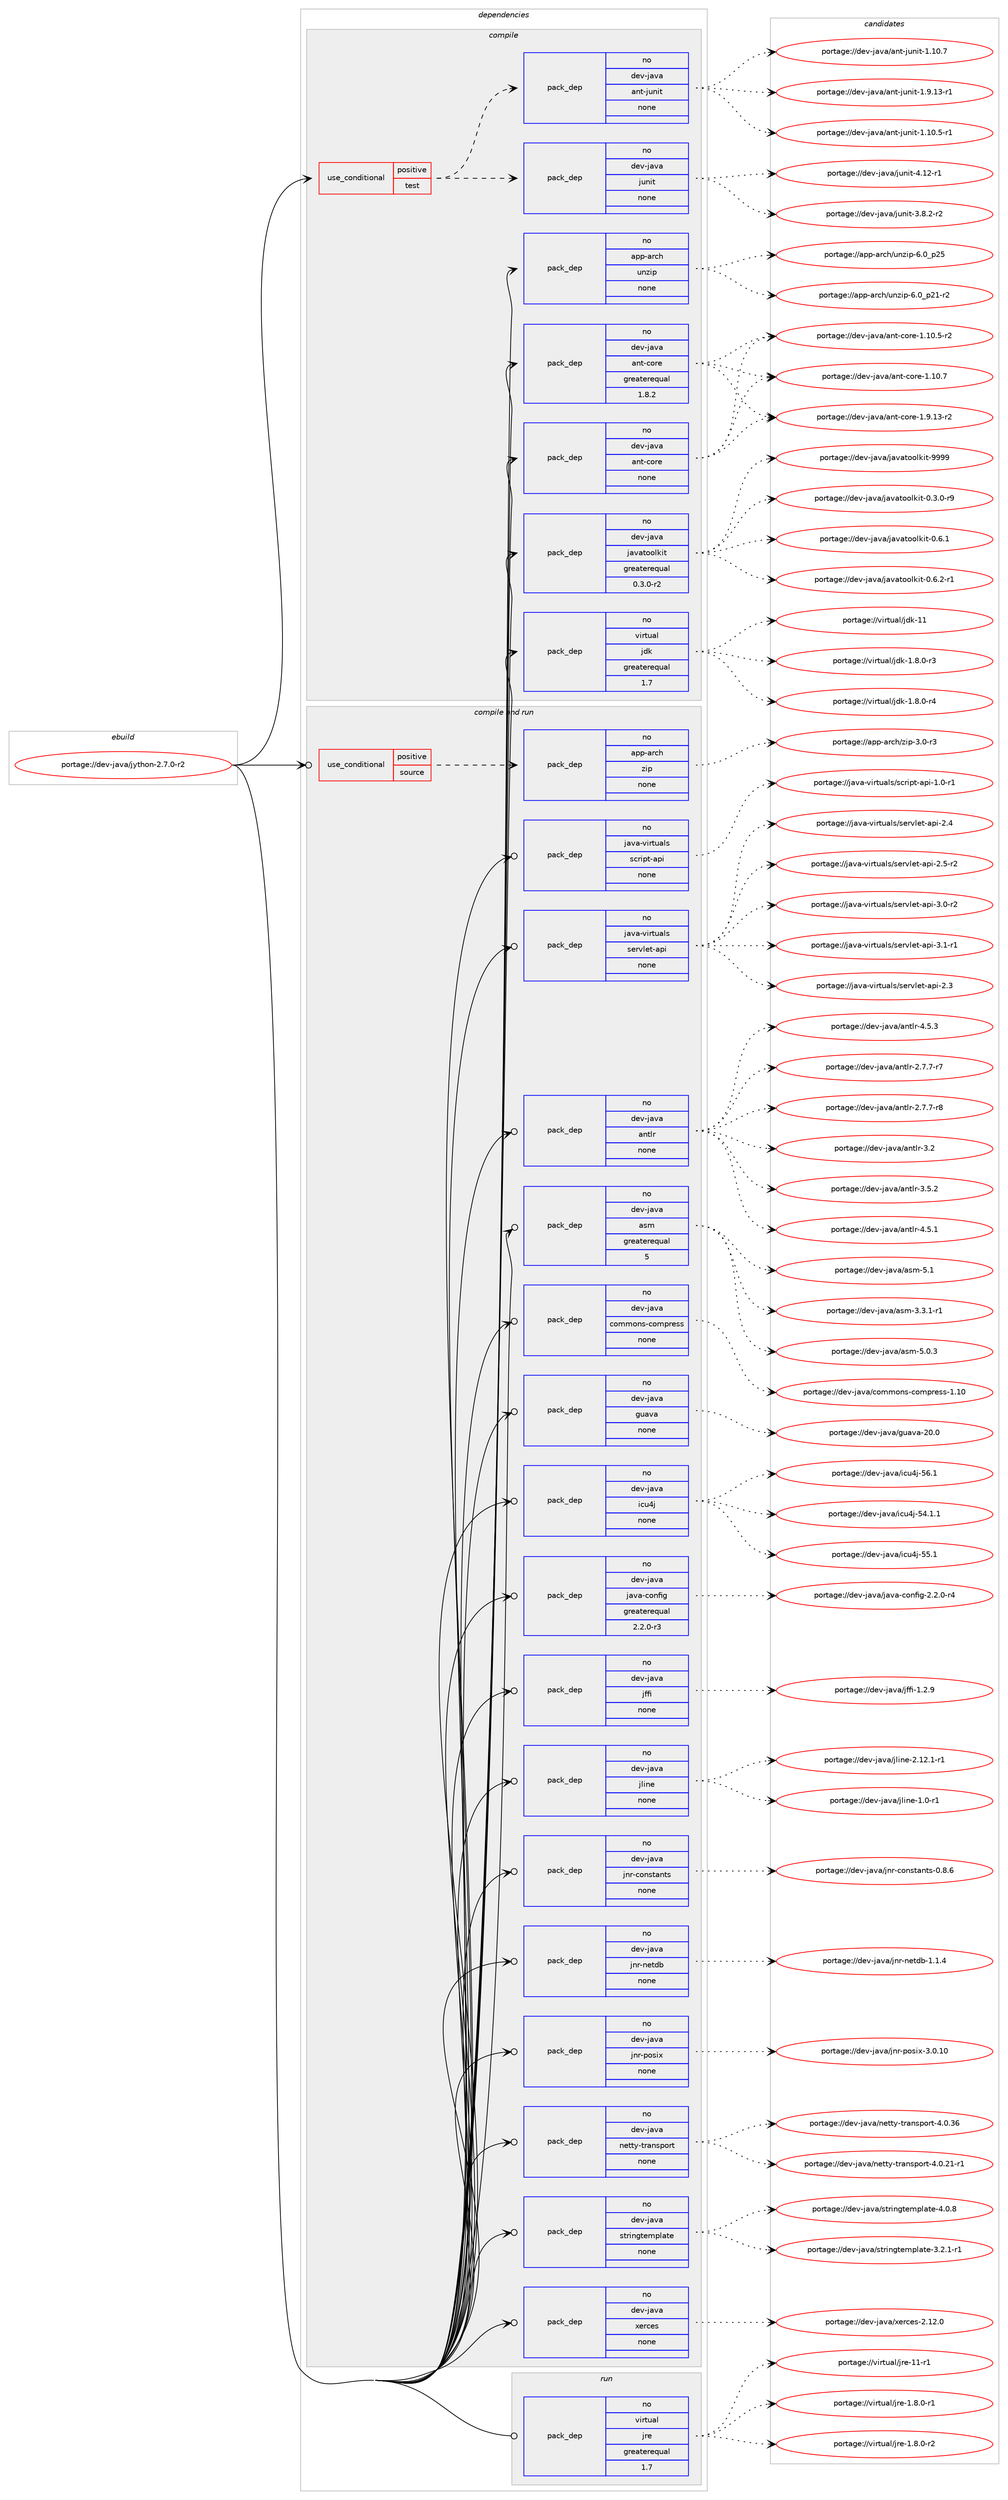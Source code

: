 digraph prolog {

# *************
# Graph options
# *************

newrank=true;
concentrate=true;
compound=true;
graph [rankdir=LR,fontname=Helvetica,fontsize=10,ranksep=1.5];#, ranksep=2.5, nodesep=0.2];
edge  [arrowhead=vee];
node  [fontname=Helvetica,fontsize=10];

# **********
# The ebuild
# **********

subgraph cluster_leftcol {
color=gray;
rank=same;
label=<<i>ebuild</i>>;
id [label="portage://dev-java/jython-2.7.0-r2", color=red, width=4, href="../dev-java/jython-2.7.0-r2.svg"];
}

# ****************
# The dependencies
# ****************

subgraph cluster_midcol {
color=gray;
label=<<i>dependencies</i>>;
subgraph cluster_compile {
fillcolor="#eeeeee";
style=filled;
label=<<i>compile</i>>;
subgraph cond18607 {
dependency90106 [label=<<TABLE BORDER="0" CELLBORDER="1" CELLSPACING="0" CELLPADDING="4"><TR><TD ROWSPAN="3" CELLPADDING="10">use_conditional</TD></TR><TR><TD>positive</TD></TR><TR><TD>test</TD></TR></TABLE>>, shape=none, color=red];
subgraph pack68777 {
dependency90107 [label=<<TABLE BORDER="0" CELLBORDER="1" CELLSPACING="0" CELLPADDING="4" WIDTH="220"><TR><TD ROWSPAN="6" CELLPADDING="30">pack_dep</TD></TR><TR><TD WIDTH="110">no</TD></TR><TR><TD>dev-java</TD></TR><TR><TD>junit</TD></TR><TR><TD>none</TD></TR><TR><TD></TD></TR></TABLE>>, shape=none, color=blue];
}
dependency90106:e -> dependency90107:w [weight=20,style="dashed",arrowhead="vee"];
subgraph pack68778 {
dependency90108 [label=<<TABLE BORDER="0" CELLBORDER="1" CELLSPACING="0" CELLPADDING="4" WIDTH="220"><TR><TD ROWSPAN="6" CELLPADDING="30">pack_dep</TD></TR><TR><TD WIDTH="110">no</TD></TR><TR><TD>dev-java</TD></TR><TR><TD>ant-junit</TD></TR><TR><TD>none</TD></TR><TR><TD></TD></TR></TABLE>>, shape=none, color=blue];
}
dependency90106:e -> dependency90108:w [weight=20,style="dashed",arrowhead="vee"];
}
id:e -> dependency90106:w [weight=20,style="solid",arrowhead="vee"];
subgraph pack68779 {
dependency90109 [label=<<TABLE BORDER="0" CELLBORDER="1" CELLSPACING="0" CELLPADDING="4" WIDTH="220"><TR><TD ROWSPAN="6" CELLPADDING="30">pack_dep</TD></TR><TR><TD WIDTH="110">no</TD></TR><TR><TD>app-arch</TD></TR><TR><TD>unzip</TD></TR><TR><TD>none</TD></TR><TR><TD></TD></TR></TABLE>>, shape=none, color=blue];
}
id:e -> dependency90109:w [weight=20,style="solid",arrowhead="vee"];
subgraph pack68780 {
dependency90110 [label=<<TABLE BORDER="0" CELLBORDER="1" CELLSPACING="0" CELLPADDING="4" WIDTH="220"><TR><TD ROWSPAN="6" CELLPADDING="30">pack_dep</TD></TR><TR><TD WIDTH="110">no</TD></TR><TR><TD>dev-java</TD></TR><TR><TD>ant-core</TD></TR><TR><TD>greaterequal</TD></TR><TR><TD>1.8.2</TD></TR></TABLE>>, shape=none, color=blue];
}
id:e -> dependency90110:w [weight=20,style="solid",arrowhead="vee"];
subgraph pack68781 {
dependency90111 [label=<<TABLE BORDER="0" CELLBORDER="1" CELLSPACING="0" CELLPADDING="4" WIDTH="220"><TR><TD ROWSPAN="6" CELLPADDING="30">pack_dep</TD></TR><TR><TD WIDTH="110">no</TD></TR><TR><TD>dev-java</TD></TR><TR><TD>ant-core</TD></TR><TR><TD>none</TD></TR><TR><TD></TD></TR></TABLE>>, shape=none, color=blue];
}
id:e -> dependency90111:w [weight=20,style="solid",arrowhead="vee"];
subgraph pack68782 {
dependency90112 [label=<<TABLE BORDER="0" CELLBORDER="1" CELLSPACING="0" CELLPADDING="4" WIDTH="220"><TR><TD ROWSPAN="6" CELLPADDING="30">pack_dep</TD></TR><TR><TD WIDTH="110">no</TD></TR><TR><TD>dev-java</TD></TR><TR><TD>javatoolkit</TD></TR><TR><TD>greaterequal</TD></TR><TR><TD>0.3.0-r2</TD></TR></TABLE>>, shape=none, color=blue];
}
id:e -> dependency90112:w [weight=20,style="solid",arrowhead="vee"];
subgraph pack68783 {
dependency90113 [label=<<TABLE BORDER="0" CELLBORDER="1" CELLSPACING="0" CELLPADDING="4" WIDTH="220"><TR><TD ROWSPAN="6" CELLPADDING="30">pack_dep</TD></TR><TR><TD WIDTH="110">no</TD></TR><TR><TD>virtual</TD></TR><TR><TD>jdk</TD></TR><TR><TD>greaterequal</TD></TR><TR><TD>1.7</TD></TR></TABLE>>, shape=none, color=blue];
}
id:e -> dependency90113:w [weight=20,style="solid",arrowhead="vee"];
}
subgraph cluster_compileandrun {
fillcolor="#eeeeee";
style=filled;
label=<<i>compile and run</i>>;
subgraph cond18608 {
dependency90114 [label=<<TABLE BORDER="0" CELLBORDER="1" CELLSPACING="0" CELLPADDING="4"><TR><TD ROWSPAN="3" CELLPADDING="10">use_conditional</TD></TR><TR><TD>positive</TD></TR><TR><TD>source</TD></TR></TABLE>>, shape=none, color=red];
subgraph pack68784 {
dependency90115 [label=<<TABLE BORDER="0" CELLBORDER="1" CELLSPACING="0" CELLPADDING="4" WIDTH="220"><TR><TD ROWSPAN="6" CELLPADDING="30">pack_dep</TD></TR><TR><TD WIDTH="110">no</TD></TR><TR><TD>app-arch</TD></TR><TR><TD>zip</TD></TR><TR><TD>none</TD></TR><TR><TD></TD></TR></TABLE>>, shape=none, color=blue];
}
dependency90114:e -> dependency90115:w [weight=20,style="dashed",arrowhead="vee"];
}
id:e -> dependency90114:w [weight=20,style="solid",arrowhead="odotvee"];
subgraph pack68785 {
dependency90116 [label=<<TABLE BORDER="0" CELLBORDER="1" CELLSPACING="0" CELLPADDING="4" WIDTH="220"><TR><TD ROWSPAN="6" CELLPADDING="30">pack_dep</TD></TR><TR><TD WIDTH="110">no</TD></TR><TR><TD>dev-java</TD></TR><TR><TD>antlr</TD></TR><TR><TD>none</TD></TR><TR><TD></TD></TR></TABLE>>, shape=none, color=blue];
}
id:e -> dependency90116:w [weight=20,style="solid",arrowhead="odotvee"];
subgraph pack68786 {
dependency90117 [label=<<TABLE BORDER="0" CELLBORDER="1" CELLSPACING="0" CELLPADDING="4" WIDTH="220"><TR><TD ROWSPAN="6" CELLPADDING="30">pack_dep</TD></TR><TR><TD WIDTH="110">no</TD></TR><TR><TD>dev-java</TD></TR><TR><TD>asm</TD></TR><TR><TD>greaterequal</TD></TR><TR><TD>5</TD></TR></TABLE>>, shape=none, color=blue];
}
id:e -> dependency90117:w [weight=20,style="solid",arrowhead="odotvee"];
subgraph pack68787 {
dependency90118 [label=<<TABLE BORDER="0" CELLBORDER="1" CELLSPACING="0" CELLPADDING="4" WIDTH="220"><TR><TD ROWSPAN="6" CELLPADDING="30">pack_dep</TD></TR><TR><TD WIDTH="110">no</TD></TR><TR><TD>dev-java</TD></TR><TR><TD>commons-compress</TD></TR><TR><TD>none</TD></TR><TR><TD></TD></TR></TABLE>>, shape=none, color=blue];
}
id:e -> dependency90118:w [weight=20,style="solid",arrowhead="odotvee"];
subgraph pack68788 {
dependency90119 [label=<<TABLE BORDER="0" CELLBORDER="1" CELLSPACING="0" CELLPADDING="4" WIDTH="220"><TR><TD ROWSPAN="6" CELLPADDING="30">pack_dep</TD></TR><TR><TD WIDTH="110">no</TD></TR><TR><TD>dev-java</TD></TR><TR><TD>guava</TD></TR><TR><TD>none</TD></TR><TR><TD></TD></TR></TABLE>>, shape=none, color=blue];
}
id:e -> dependency90119:w [weight=20,style="solid",arrowhead="odotvee"];
subgraph pack68789 {
dependency90120 [label=<<TABLE BORDER="0" CELLBORDER="1" CELLSPACING="0" CELLPADDING="4" WIDTH="220"><TR><TD ROWSPAN="6" CELLPADDING="30">pack_dep</TD></TR><TR><TD WIDTH="110">no</TD></TR><TR><TD>dev-java</TD></TR><TR><TD>icu4j</TD></TR><TR><TD>none</TD></TR><TR><TD></TD></TR></TABLE>>, shape=none, color=blue];
}
id:e -> dependency90120:w [weight=20,style="solid",arrowhead="odotvee"];
subgraph pack68790 {
dependency90121 [label=<<TABLE BORDER="0" CELLBORDER="1" CELLSPACING="0" CELLPADDING="4" WIDTH="220"><TR><TD ROWSPAN="6" CELLPADDING="30">pack_dep</TD></TR><TR><TD WIDTH="110">no</TD></TR><TR><TD>dev-java</TD></TR><TR><TD>java-config</TD></TR><TR><TD>greaterequal</TD></TR><TR><TD>2.2.0-r3</TD></TR></TABLE>>, shape=none, color=blue];
}
id:e -> dependency90121:w [weight=20,style="solid",arrowhead="odotvee"];
subgraph pack68791 {
dependency90122 [label=<<TABLE BORDER="0" CELLBORDER="1" CELLSPACING="0" CELLPADDING="4" WIDTH="220"><TR><TD ROWSPAN="6" CELLPADDING="30">pack_dep</TD></TR><TR><TD WIDTH="110">no</TD></TR><TR><TD>dev-java</TD></TR><TR><TD>jffi</TD></TR><TR><TD>none</TD></TR><TR><TD></TD></TR></TABLE>>, shape=none, color=blue];
}
id:e -> dependency90122:w [weight=20,style="solid",arrowhead="odotvee"];
subgraph pack68792 {
dependency90123 [label=<<TABLE BORDER="0" CELLBORDER="1" CELLSPACING="0" CELLPADDING="4" WIDTH="220"><TR><TD ROWSPAN="6" CELLPADDING="30">pack_dep</TD></TR><TR><TD WIDTH="110">no</TD></TR><TR><TD>dev-java</TD></TR><TR><TD>jline</TD></TR><TR><TD>none</TD></TR><TR><TD></TD></TR></TABLE>>, shape=none, color=blue];
}
id:e -> dependency90123:w [weight=20,style="solid",arrowhead="odotvee"];
subgraph pack68793 {
dependency90124 [label=<<TABLE BORDER="0" CELLBORDER="1" CELLSPACING="0" CELLPADDING="4" WIDTH="220"><TR><TD ROWSPAN="6" CELLPADDING="30">pack_dep</TD></TR><TR><TD WIDTH="110">no</TD></TR><TR><TD>dev-java</TD></TR><TR><TD>jnr-constants</TD></TR><TR><TD>none</TD></TR><TR><TD></TD></TR></TABLE>>, shape=none, color=blue];
}
id:e -> dependency90124:w [weight=20,style="solid",arrowhead="odotvee"];
subgraph pack68794 {
dependency90125 [label=<<TABLE BORDER="0" CELLBORDER="1" CELLSPACING="0" CELLPADDING="4" WIDTH="220"><TR><TD ROWSPAN="6" CELLPADDING="30">pack_dep</TD></TR><TR><TD WIDTH="110">no</TD></TR><TR><TD>dev-java</TD></TR><TR><TD>jnr-netdb</TD></TR><TR><TD>none</TD></TR><TR><TD></TD></TR></TABLE>>, shape=none, color=blue];
}
id:e -> dependency90125:w [weight=20,style="solid",arrowhead="odotvee"];
subgraph pack68795 {
dependency90126 [label=<<TABLE BORDER="0" CELLBORDER="1" CELLSPACING="0" CELLPADDING="4" WIDTH="220"><TR><TD ROWSPAN="6" CELLPADDING="30">pack_dep</TD></TR><TR><TD WIDTH="110">no</TD></TR><TR><TD>dev-java</TD></TR><TR><TD>jnr-posix</TD></TR><TR><TD>none</TD></TR><TR><TD></TD></TR></TABLE>>, shape=none, color=blue];
}
id:e -> dependency90126:w [weight=20,style="solid",arrowhead="odotvee"];
subgraph pack68796 {
dependency90127 [label=<<TABLE BORDER="0" CELLBORDER="1" CELLSPACING="0" CELLPADDING="4" WIDTH="220"><TR><TD ROWSPAN="6" CELLPADDING="30">pack_dep</TD></TR><TR><TD WIDTH="110">no</TD></TR><TR><TD>dev-java</TD></TR><TR><TD>netty-transport</TD></TR><TR><TD>none</TD></TR><TR><TD></TD></TR></TABLE>>, shape=none, color=blue];
}
id:e -> dependency90127:w [weight=20,style="solid",arrowhead="odotvee"];
subgraph pack68797 {
dependency90128 [label=<<TABLE BORDER="0" CELLBORDER="1" CELLSPACING="0" CELLPADDING="4" WIDTH="220"><TR><TD ROWSPAN="6" CELLPADDING="30">pack_dep</TD></TR><TR><TD WIDTH="110">no</TD></TR><TR><TD>dev-java</TD></TR><TR><TD>stringtemplate</TD></TR><TR><TD>none</TD></TR><TR><TD></TD></TR></TABLE>>, shape=none, color=blue];
}
id:e -> dependency90128:w [weight=20,style="solid",arrowhead="odotvee"];
subgraph pack68798 {
dependency90129 [label=<<TABLE BORDER="0" CELLBORDER="1" CELLSPACING="0" CELLPADDING="4" WIDTH="220"><TR><TD ROWSPAN="6" CELLPADDING="30">pack_dep</TD></TR><TR><TD WIDTH="110">no</TD></TR><TR><TD>dev-java</TD></TR><TR><TD>xerces</TD></TR><TR><TD>none</TD></TR><TR><TD></TD></TR></TABLE>>, shape=none, color=blue];
}
id:e -> dependency90129:w [weight=20,style="solid",arrowhead="odotvee"];
subgraph pack68799 {
dependency90130 [label=<<TABLE BORDER="0" CELLBORDER="1" CELLSPACING="0" CELLPADDING="4" WIDTH="220"><TR><TD ROWSPAN="6" CELLPADDING="30">pack_dep</TD></TR><TR><TD WIDTH="110">no</TD></TR><TR><TD>java-virtuals</TD></TR><TR><TD>script-api</TD></TR><TR><TD>none</TD></TR><TR><TD></TD></TR></TABLE>>, shape=none, color=blue];
}
id:e -> dependency90130:w [weight=20,style="solid",arrowhead="odotvee"];
subgraph pack68800 {
dependency90131 [label=<<TABLE BORDER="0" CELLBORDER="1" CELLSPACING="0" CELLPADDING="4" WIDTH="220"><TR><TD ROWSPAN="6" CELLPADDING="30">pack_dep</TD></TR><TR><TD WIDTH="110">no</TD></TR><TR><TD>java-virtuals</TD></TR><TR><TD>servlet-api</TD></TR><TR><TD>none</TD></TR><TR><TD></TD></TR></TABLE>>, shape=none, color=blue];
}
id:e -> dependency90131:w [weight=20,style="solid",arrowhead="odotvee"];
}
subgraph cluster_run {
fillcolor="#eeeeee";
style=filled;
label=<<i>run</i>>;
subgraph pack68801 {
dependency90132 [label=<<TABLE BORDER="0" CELLBORDER="1" CELLSPACING="0" CELLPADDING="4" WIDTH="220"><TR><TD ROWSPAN="6" CELLPADDING="30">pack_dep</TD></TR><TR><TD WIDTH="110">no</TD></TR><TR><TD>virtual</TD></TR><TR><TD>jre</TD></TR><TR><TD>greaterequal</TD></TR><TR><TD>1.7</TD></TR></TABLE>>, shape=none, color=blue];
}
id:e -> dependency90132:w [weight=20,style="solid",arrowhead="odot"];
}
}

# **************
# The candidates
# **************

subgraph cluster_choices {
rank=same;
color=gray;
label=<<i>candidates</i>>;

subgraph choice68777 {
color=black;
nodesep=1;
choiceportage100101118451069711897471061171101051164551465646504511450 [label="portage://dev-java/junit-3.8.2-r2", color=red, width=4,href="../dev-java/junit-3.8.2-r2.svg"];
choiceportage1001011184510697118974710611711010511645524649504511449 [label="portage://dev-java/junit-4.12-r1", color=red, width=4,href="../dev-java/junit-4.12-r1.svg"];
dependency90107:e -> choiceportage100101118451069711897471061171101051164551465646504511450:w [style=dotted,weight="100"];
dependency90107:e -> choiceportage1001011184510697118974710611711010511645524649504511449:w [style=dotted,weight="100"];
}
subgraph choice68778 {
color=black;
nodesep=1;
choiceportage100101118451069711897479711011645106117110105116454946494846534511449 [label="portage://dev-java/ant-junit-1.10.5-r1", color=red, width=4,href="../dev-java/ant-junit-1.10.5-r1.svg"];
choiceportage10010111845106971189747971101164510611711010511645494649484655 [label="portage://dev-java/ant-junit-1.10.7", color=red, width=4,href="../dev-java/ant-junit-1.10.7.svg"];
choiceportage100101118451069711897479711011645106117110105116454946574649514511449 [label="portage://dev-java/ant-junit-1.9.13-r1", color=red, width=4,href="../dev-java/ant-junit-1.9.13-r1.svg"];
dependency90108:e -> choiceportage100101118451069711897479711011645106117110105116454946494846534511449:w [style=dotted,weight="100"];
dependency90108:e -> choiceportage10010111845106971189747971101164510611711010511645494649484655:w [style=dotted,weight="100"];
dependency90108:e -> choiceportage100101118451069711897479711011645106117110105116454946574649514511449:w [style=dotted,weight="100"];
}
subgraph choice68779 {
color=black;
nodesep=1;
choiceportage9711211245971149910447117110122105112455446489511250494511450 [label="portage://app-arch/unzip-6.0_p21-r2", color=red, width=4,href="../app-arch/unzip-6.0_p21-r2.svg"];
choiceportage971121124597114991044711711012210511245544648951125053 [label="portage://app-arch/unzip-6.0_p25", color=red, width=4,href="../app-arch/unzip-6.0_p25.svg"];
dependency90109:e -> choiceportage9711211245971149910447117110122105112455446489511250494511450:w [style=dotted,weight="100"];
dependency90109:e -> choiceportage971121124597114991044711711012210511245544648951125053:w [style=dotted,weight="100"];
}
subgraph choice68780 {
color=black;
nodesep=1;
choiceportage10010111845106971189747971101164599111114101454946494846534511450 [label="portage://dev-java/ant-core-1.10.5-r2", color=red, width=4,href="../dev-java/ant-core-1.10.5-r2.svg"];
choiceportage1001011184510697118974797110116459911111410145494649484655 [label="portage://dev-java/ant-core-1.10.7", color=red, width=4,href="../dev-java/ant-core-1.10.7.svg"];
choiceportage10010111845106971189747971101164599111114101454946574649514511450 [label="portage://dev-java/ant-core-1.9.13-r2", color=red, width=4,href="../dev-java/ant-core-1.9.13-r2.svg"];
dependency90110:e -> choiceportage10010111845106971189747971101164599111114101454946494846534511450:w [style=dotted,weight="100"];
dependency90110:e -> choiceportage1001011184510697118974797110116459911111410145494649484655:w [style=dotted,weight="100"];
dependency90110:e -> choiceportage10010111845106971189747971101164599111114101454946574649514511450:w [style=dotted,weight="100"];
}
subgraph choice68781 {
color=black;
nodesep=1;
choiceportage10010111845106971189747971101164599111114101454946494846534511450 [label="portage://dev-java/ant-core-1.10.5-r2", color=red, width=4,href="../dev-java/ant-core-1.10.5-r2.svg"];
choiceportage1001011184510697118974797110116459911111410145494649484655 [label="portage://dev-java/ant-core-1.10.7", color=red, width=4,href="../dev-java/ant-core-1.10.7.svg"];
choiceportage10010111845106971189747971101164599111114101454946574649514511450 [label="portage://dev-java/ant-core-1.9.13-r2", color=red, width=4,href="../dev-java/ant-core-1.9.13-r2.svg"];
dependency90111:e -> choiceportage10010111845106971189747971101164599111114101454946494846534511450:w [style=dotted,weight="100"];
dependency90111:e -> choiceportage1001011184510697118974797110116459911111410145494649484655:w [style=dotted,weight="100"];
dependency90111:e -> choiceportage10010111845106971189747971101164599111114101454946574649514511450:w [style=dotted,weight="100"];
}
subgraph choice68782 {
color=black;
nodesep=1;
choiceportage1001011184510697118974710697118971161111111081071051164548465146484511457 [label="portage://dev-java/javatoolkit-0.3.0-r9", color=red, width=4,href="../dev-java/javatoolkit-0.3.0-r9.svg"];
choiceportage100101118451069711897471069711897116111111108107105116454846544649 [label="portage://dev-java/javatoolkit-0.6.1", color=red, width=4,href="../dev-java/javatoolkit-0.6.1.svg"];
choiceportage1001011184510697118974710697118971161111111081071051164548465446504511449 [label="portage://dev-java/javatoolkit-0.6.2-r1", color=red, width=4,href="../dev-java/javatoolkit-0.6.2-r1.svg"];
choiceportage1001011184510697118974710697118971161111111081071051164557575757 [label="portage://dev-java/javatoolkit-9999", color=red, width=4,href="../dev-java/javatoolkit-9999.svg"];
dependency90112:e -> choiceportage1001011184510697118974710697118971161111111081071051164548465146484511457:w [style=dotted,weight="100"];
dependency90112:e -> choiceportage100101118451069711897471069711897116111111108107105116454846544649:w [style=dotted,weight="100"];
dependency90112:e -> choiceportage1001011184510697118974710697118971161111111081071051164548465446504511449:w [style=dotted,weight="100"];
dependency90112:e -> choiceportage1001011184510697118974710697118971161111111081071051164557575757:w [style=dotted,weight="100"];
}
subgraph choice68783 {
color=black;
nodesep=1;
choiceportage11810511411611797108471061001074549465646484511451 [label="portage://virtual/jdk-1.8.0-r3", color=red, width=4,href="../virtual/jdk-1.8.0-r3.svg"];
choiceportage11810511411611797108471061001074549465646484511452 [label="portage://virtual/jdk-1.8.0-r4", color=red, width=4,href="../virtual/jdk-1.8.0-r4.svg"];
choiceportage1181051141161179710847106100107454949 [label="portage://virtual/jdk-11", color=red, width=4,href="../virtual/jdk-11.svg"];
dependency90113:e -> choiceportage11810511411611797108471061001074549465646484511451:w [style=dotted,weight="100"];
dependency90113:e -> choiceportage11810511411611797108471061001074549465646484511452:w [style=dotted,weight="100"];
dependency90113:e -> choiceportage1181051141161179710847106100107454949:w [style=dotted,weight="100"];
}
subgraph choice68784 {
color=black;
nodesep=1;
choiceportage9711211245971149910447122105112455146484511451 [label="portage://app-arch/zip-3.0-r3", color=red, width=4,href="../app-arch/zip-3.0-r3.svg"];
dependency90115:e -> choiceportage9711211245971149910447122105112455146484511451:w [style=dotted,weight="100"];
}
subgraph choice68785 {
color=black;
nodesep=1;
choiceportage10010111845106971189747971101161081144550465546554511455 [label="portage://dev-java/antlr-2.7.7-r7", color=red, width=4,href="../dev-java/antlr-2.7.7-r7.svg"];
choiceportage10010111845106971189747971101161081144550465546554511456 [label="portage://dev-java/antlr-2.7.7-r8", color=red, width=4,href="../dev-java/antlr-2.7.7-r8.svg"];
choiceportage100101118451069711897479711011610811445514650 [label="portage://dev-java/antlr-3.2", color=red, width=4,href="../dev-java/antlr-3.2.svg"];
choiceportage1001011184510697118974797110116108114455146534650 [label="portage://dev-java/antlr-3.5.2", color=red, width=4,href="../dev-java/antlr-3.5.2.svg"];
choiceportage1001011184510697118974797110116108114455246534649 [label="portage://dev-java/antlr-4.5.1", color=red, width=4,href="../dev-java/antlr-4.5.1.svg"];
choiceportage1001011184510697118974797110116108114455246534651 [label="portage://dev-java/antlr-4.5.3", color=red, width=4,href="../dev-java/antlr-4.5.3.svg"];
dependency90116:e -> choiceportage10010111845106971189747971101161081144550465546554511455:w [style=dotted,weight="100"];
dependency90116:e -> choiceportage10010111845106971189747971101161081144550465546554511456:w [style=dotted,weight="100"];
dependency90116:e -> choiceportage100101118451069711897479711011610811445514650:w [style=dotted,weight="100"];
dependency90116:e -> choiceportage1001011184510697118974797110116108114455146534650:w [style=dotted,weight="100"];
dependency90116:e -> choiceportage1001011184510697118974797110116108114455246534649:w [style=dotted,weight="100"];
dependency90116:e -> choiceportage1001011184510697118974797110116108114455246534651:w [style=dotted,weight="100"];
}
subgraph choice68786 {
color=black;
nodesep=1;
choiceportage10010111845106971189747971151094551465146494511449 [label="portage://dev-java/asm-3.3.1-r1", color=red, width=4,href="../dev-java/asm-3.3.1-r1.svg"];
choiceportage1001011184510697118974797115109455346484651 [label="portage://dev-java/asm-5.0.3", color=red, width=4,href="../dev-java/asm-5.0.3.svg"];
choiceportage100101118451069711897479711510945534649 [label="portage://dev-java/asm-5.1", color=red, width=4,href="../dev-java/asm-5.1.svg"];
dependency90117:e -> choiceportage10010111845106971189747971151094551465146494511449:w [style=dotted,weight="100"];
dependency90117:e -> choiceportage1001011184510697118974797115109455346484651:w [style=dotted,weight="100"];
dependency90117:e -> choiceportage100101118451069711897479711510945534649:w [style=dotted,weight="100"];
}
subgraph choice68787 {
color=black;
nodesep=1;
choiceportage100101118451069711897479911110910911111011545991111091121141011151154549464948 [label="portage://dev-java/commons-compress-1.10", color=red, width=4,href="../dev-java/commons-compress-1.10.svg"];
dependency90118:e -> choiceportage100101118451069711897479911110910911111011545991111091121141011151154549464948:w [style=dotted,weight="100"];
}
subgraph choice68788 {
color=black;
nodesep=1;
choiceportage1001011184510697118974710311797118974550484648 [label="portage://dev-java/guava-20.0", color=red, width=4,href="../dev-java/guava-20.0.svg"];
dependency90119:e -> choiceportage1001011184510697118974710311797118974550484648:w [style=dotted,weight="100"];
}
subgraph choice68789 {
color=black;
nodesep=1;
choiceportage10010111845106971189747105991175210645535246494649 [label="portage://dev-java/icu4j-54.1.1", color=red, width=4,href="../dev-java/icu4j-54.1.1.svg"];
choiceportage1001011184510697118974710599117521064553534649 [label="portage://dev-java/icu4j-55.1", color=red, width=4,href="../dev-java/icu4j-55.1.svg"];
choiceportage1001011184510697118974710599117521064553544649 [label="portage://dev-java/icu4j-56.1", color=red, width=4,href="../dev-java/icu4j-56.1.svg"];
dependency90120:e -> choiceportage10010111845106971189747105991175210645535246494649:w [style=dotted,weight="100"];
dependency90120:e -> choiceportage1001011184510697118974710599117521064553534649:w [style=dotted,weight="100"];
dependency90120:e -> choiceportage1001011184510697118974710599117521064553544649:w [style=dotted,weight="100"];
}
subgraph choice68790 {
color=black;
nodesep=1;
choiceportage10010111845106971189747106971189745991111101021051034550465046484511452 [label="portage://dev-java/java-config-2.2.0-r4", color=red, width=4,href="../dev-java/java-config-2.2.0-r4.svg"];
dependency90121:e -> choiceportage10010111845106971189747106971189745991111101021051034550465046484511452:w [style=dotted,weight="100"];
}
subgraph choice68791 {
color=black;
nodesep=1;
choiceportage10010111845106971189747106102102105454946504657 [label="portage://dev-java/jffi-1.2.9", color=red, width=4,href="../dev-java/jffi-1.2.9.svg"];
dependency90122:e -> choiceportage10010111845106971189747106102102105454946504657:w [style=dotted,weight="100"];
}
subgraph choice68792 {
color=black;
nodesep=1;
choiceportage10010111845106971189747106108105110101454946484511449 [label="portage://dev-java/jline-1.0-r1", color=red, width=4,href="../dev-java/jline-1.0-r1.svg"];
choiceportage10010111845106971189747106108105110101455046495046494511449 [label="portage://dev-java/jline-2.12.1-r1", color=red, width=4,href="../dev-java/jline-2.12.1-r1.svg"];
dependency90123:e -> choiceportage10010111845106971189747106108105110101454946484511449:w [style=dotted,weight="100"];
dependency90123:e -> choiceportage10010111845106971189747106108105110101455046495046494511449:w [style=dotted,weight="100"];
}
subgraph choice68793 {
color=black;
nodesep=1;
choiceportage10010111845106971189747106110114459911111011511697110116115454846564654 [label="portage://dev-java/jnr-constants-0.8.6", color=red, width=4,href="../dev-java/jnr-constants-0.8.6.svg"];
dependency90124:e -> choiceportage10010111845106971189747106110114459911111011511697110116115454846564654:w [style=dotted,weight="100"];
}
subgraph choice68794 {
color=black;
nodesep=1;
choiceportage100101118451069711897471061101144511010111610098454946494652 [label="portage://dev-java/jnr-netdb-1.1.4", color=red, width=4,href="../dev-java/jnr-netdb-1.1.4.svg"];
dependency90125:e -> choiceportage100101118451069711897471061101144511010111610098454946494652:w [style=dotted,weight="100"];
}
subgraph choice68795 {
color=black;
nodesep=1;
choiceportage100101118451069711897471061101144511211111510512045514648464948 [label="portage://dev-java/jnr-posix-3.0.10", color=red, width=4,href="../dev-java/jnr-posix-3.0.10.svg"];
dependency90126:e -> choiceportage100101118451069711897471061101144511211111510512045514648464948:w [style=dotted,weight="100"];
}
subgraph choice68796 {
color=black;
nodesep=1;
choiceportage100101118451069711897471101011161161214511611497110115112111114116455246484650494511449 [label="portage://dev-java/netty-transport-4.0.21-r1", color=red, width=4,href="../dev-java/netty-transport-4.0.21-r1.svg"];
choiceportage10010111845106971189747110101116116121451161149711011511211111411645524648465154 [label="portage://dev-java/netty-transport-4.0.36", color=red, width=4,href="../dev-java/netty-transport-4.0.36.svg"];
dependency90127:e -> choiceportage100101118451069711897471101011161161214511611497110115112111114116455246484650494511449:w [style=dotted,weight="100"];
dependency90127:e -> choiceportage10010111845106971189747110101116116121451161149711011511211111411645524648465154:w [style=dotted,weight="100"];
}
subgraph choice68797 {
color=black;
nodesep=1;
choiceportage10010111845106971189747115116114105110103116101109112108971161014551465046494511449 [label="portage://dev-java/stringtemplate-3.2.1-r1", color=red, width=4,href="../dev-java/stringtemplate-3.2.1-r1.svg"];
choiceportage1001011184510697118974711511611410511010311610110911210897116101455246484656 [label="portage://dev-java/stringtemplate-4.0.8", color=red, width=4,href="../dev-java/stringtemplate-4.0.8.svg"];
dependency90128:e -> choiceportage10010111845106971189747115116114105110103116101109112108971161014551465046494511449:w [style=dotted,weight="100"];
dependency90128:e -> choiceportage1001011184510697118974711511611410511010311610110911210897116101455246484656:w [style=dotted,weight="100"];
}
subgraph choice68798 {
color=black;
nodesep=1;
choiceportage100101118451069711897471201011149910111545504649504648 [label="portage://dev-java/xerces-2.12.0", color=red, width=4,href="../dev-java/xerces-2.12.0.svg"];
dependency90129:e -> choiceportage100101118451069711897471201011149910111545504649504648:w [style=dotted,weight="100"];
}
subgraph choice68799 {
color=black;
nodesep=1;
choiceportage1069711897451181051141161179710811547115991141051121164597112105454946484511449 [label="portage://java-virtuals/script-api-1.0-r1", color=red, width=4,href="../java-virtuals/script-api-1.0-r1.svg"];
dependency90130:e -> choiceportage1069711897451181051141161179710811547115991141051121164597112105454946484511449:w [style=dotted,weight="100"];
}
subgraph choice68800 {
color=black;
nodesep=1;
choiceportage1069711897451181051141161179710811547115101114118108101116459711210545504651 [label="portage://java-virtuals/servlet-api-2.3", color=red, width=4,href="../java-virtuals/servlet-api-2.3.svg"];
choiceportage1069711897451181051141161179710811547115101114118108101116459711210545504652 [label="portage://java-virtuals/servlet-api-2.4", color=red, width=4,href="../java-virtuals/servlet-api-2.4.svg"];
choiceportage10697118974511810511411611797108115471151011141181081011164597112105455046534511450 [label="portage://java-virtuals/servlet-api-2.5-r2", color=red, width=4,href="../java-virtuals/servlet-api-2.5-r2.svg"];
choiceportage10697118974511810511411611797108115471151011141181081011164597112105455146484511450 [label="portage://java-virtuals/servlet-api-3.0-r2", color=red, width=4,href="../java-virtuals/servlet-api-3.0-r2.svg"];
choiceportage10697118974511810511411611797108115471151011141181081011164597112105455146494511449 [label="portage://java-virtuals/servlet-api-3.1-r1", color=red, width=4,href="../java-virtuals/servlet-api-3.1-r1.svg"];
dependency90131:e -> choiceportage1069711897451181051141161179710811547115101114118108101116459711210545504651:w [style=dotted,weight="100"];
dependency90131:e -> choiceportage1069711897451181051141161179710811547115101114118108101116459711210545504652:w [style=dotted,weight="100"];
dependency90131:e -> choiceportage10697118974511810511411611797108115471151011141181081011164597112105455046534511450:w [style=dotted,weight="100"];
dependency90131:e -> choiceportage10697118974511810511411611797108115471151011141181081011164597112105455146484511450:w [style=dotted,weight="100"];
dependency90131:e -> choiceportage10697118974511810511411611797108115471151011141181081011164597112105455146494511449:w [style=dotted,weight="100"];
}
subgraph choice68801 {
color=black;
nodesep=1;
choiceportage11810511411611797108471061141014549465646484511449 [label="portage://virtual/jre-1.8.0-r1", color=red, width=4,href="../virtual/jre-1.8.0-r1.svg"];
choiceportage11810511411611797108471061141014549465646484511450 [label="portage://virtual/jre-1.8.0-r2", color=red, width=4,href="../virtual/jre-1.8.0-r2.svg"];
choiceportage11810511411611797108471061141014549494511449 [label="portage://virtual/jre-11-r1", color=red, width=4,href="../virtual/jre-11-r1.svg"];
dependency90132:e -> choiceportage11810511411611797108471061141014549465646484511449:w [style=dotted,weight="100"];
dependency90132:e -> choiceportage11810511411611797108471061141014549465646484511450:w [style=dotted,weight="100"];
dependency90132:e -> choiceportage11810511411611797108471061141014549494511449:w [style=dotted,weight="100"];
}
}

}
